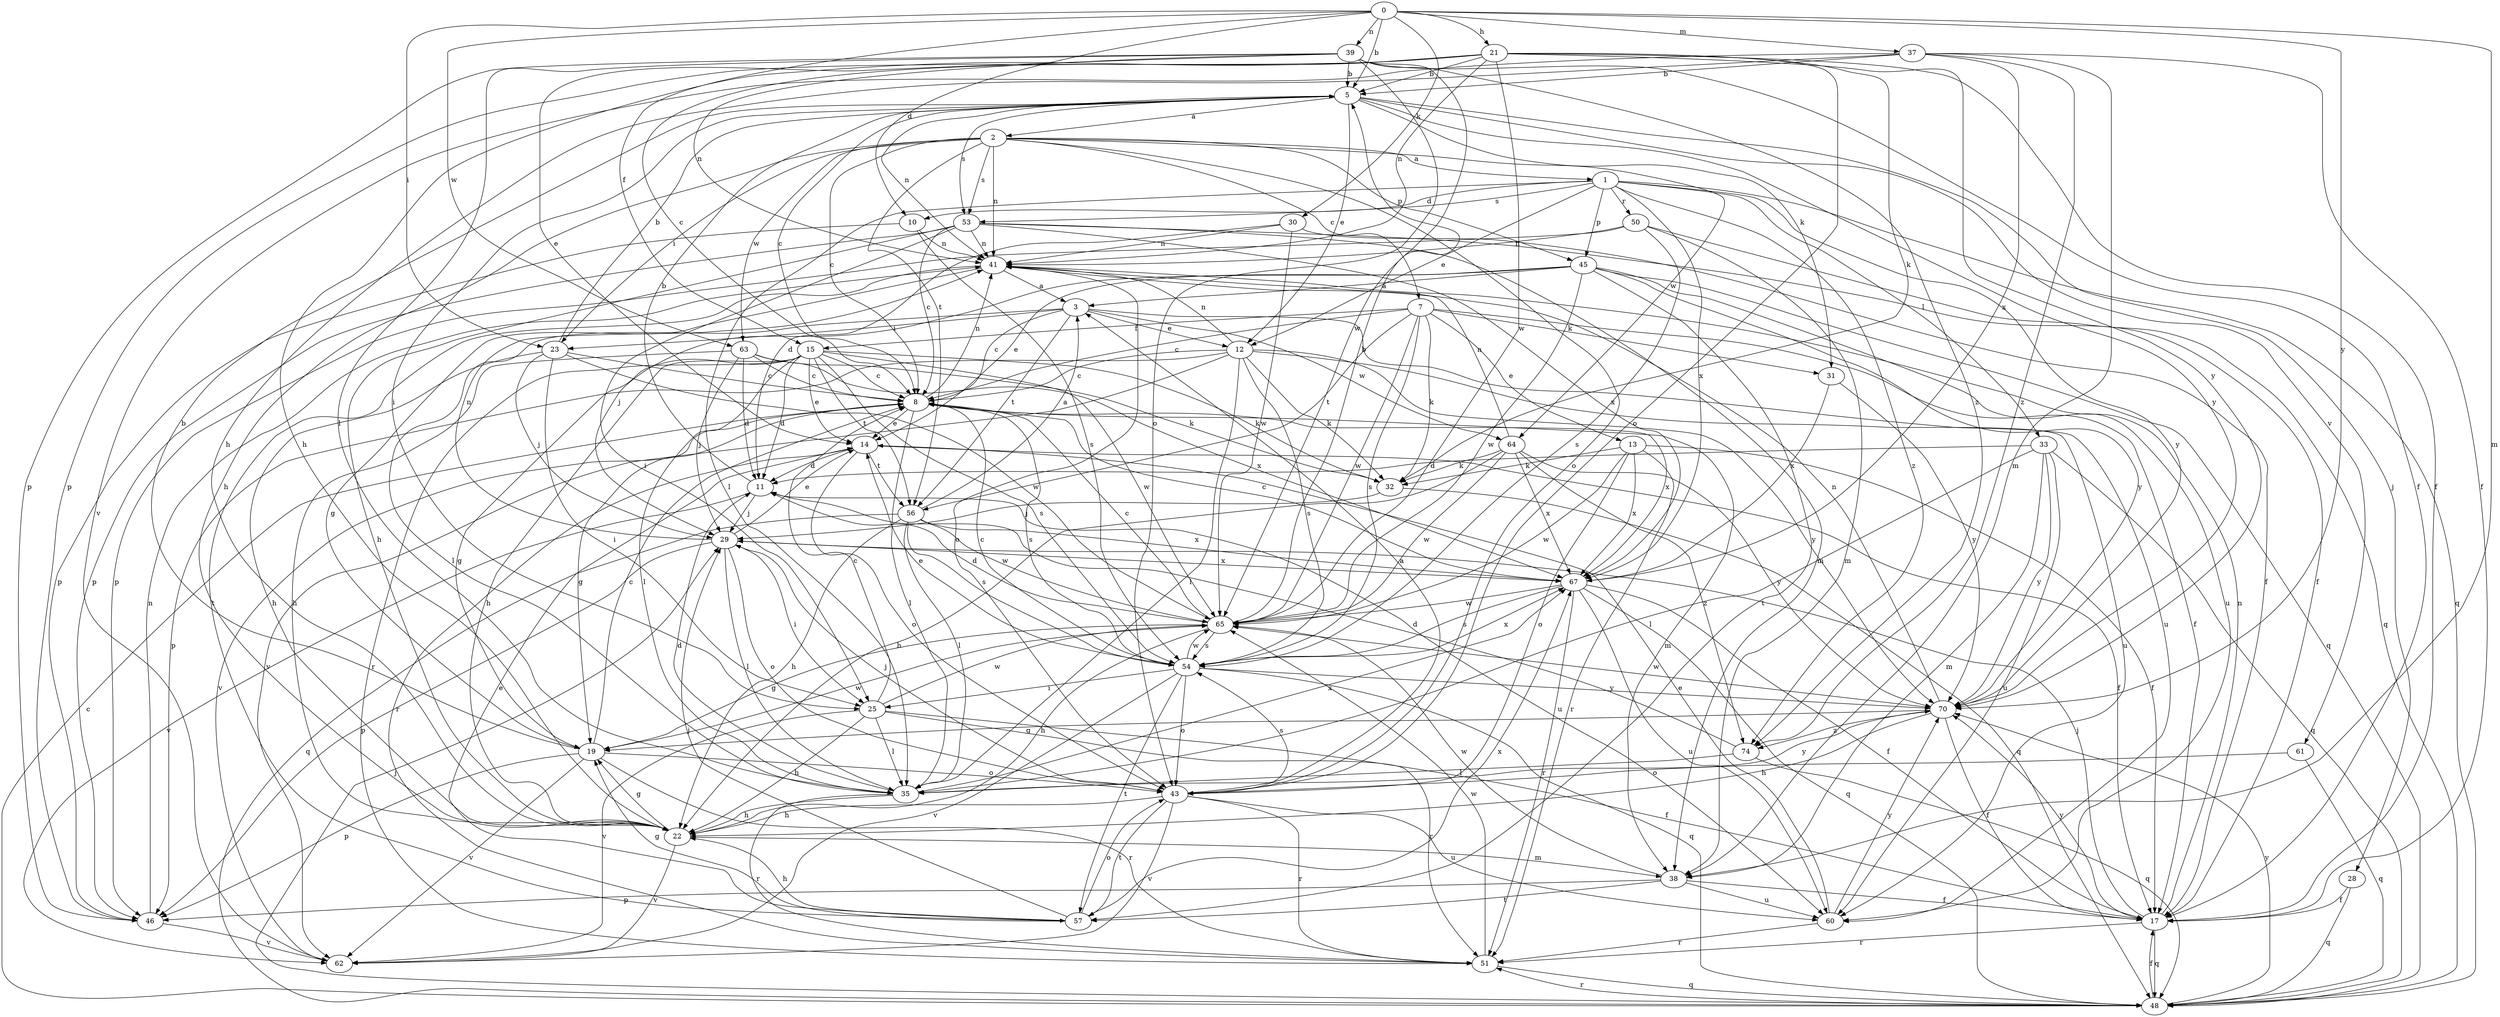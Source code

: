 strict digraph  {
0;
1;
2;
3;
5;
7;
8;
10;
11;
12;
13;
14;
15;
17;
19;
21;
22;
23;
25;
28;
29;
30;
31;
32;
33;
35;
37;
38;
39;
41;
43;
45;
46;
48;
50;
51;
53;
54;
56;
57;
60;
61;
62;
63;
64;
65;
67;
70;
74;
0 -> 5  [label=b];
0 -> 10  [label=d];
0 -> 15  [label=f];
0 -> 21  [label=h];
0 -> 23  [label=i];
0 -> 30  [label=k];
0 -> 37  [label=m];
0 -> 38  [label=m];
0 -> 39  [label=n];
0 -> 63  [label=w];
0 -> 70  [label=y];
1 -> 10  [label=d];
1 -> 12  [label=e];
1 -> 33  [label=l];
1 -> 35  [label=l];
1 -> 45  [label=p];
1 -> 48  [label=q];
1 -> 50  [label=r];
1 -> 53  [label=s];
1 -> 67  [label=x];
1 -> 70  [label=y];
1 -> 74  [label=z];
2 -> 1  [label=a];
2 -> 7  [label=c];
2 -> 8  [label=c];
2 -> 22  [label=h];
2 -> 23  [label=i];
2 -> 41  [label=n];
2 -> 43  [label=o];
2 -> 45  [label=p];
2 -> 53  [label=s];
2 -> 56  [label=t];
2 -> 63  [label=w];
2 -> 64  [label=w];
3 -> 8  [label=c];
3 -> 12  [label=e];
3 -> 23  [label=i];
3 -> 35  [label=l];
3 -> 56  [label=t];
3 -> 60  [label=u];
3 -> 64  [label=w];
5 -> 2  [label=a];
5 -> 8  [label=c];
5 -> 12  [label=e];
5 -> 25  [label=i];
5 -> 28  [label=j];
5 -> 31  [label=k];
5 -> 41  [label=n];
5 -> 53  [label=s];
5 -> 61  [label=v];
5 -> 70  [label=y];
7 -> 8  [label=c];
7 -> 13  [label=e];
7 -> 15  [label=f];
7 -> 17  [label=f];
7 -> 31  [label=k];
7 -> 32  [label=k];
7 -> 54  [label=s];
7 -> 56  [label=t];
7 -> 65  [label=w];
8 -> 14  [label=e];
8 -> 19  [label=g];
8 -> 35  [label=l];
8 -> 38  [label=m];
8 -> 41  [label=n];
8 -> 54  [label=s];
8 -> 62  [label=v];
8 -> 67  [label=x];
10 -> 41  [label=n];
10 -> 46  [label=p];
10 -> 54  [label=s];
11 -> 5  [label=b];
11 -> 29  [label=j];
11 -> 60  [label=u];
11 -> 62  [label=v];
12 -> 8  [label=c];
12 -> 32  [label=k];
12 -> 35  [label=l];
12 -> 41  [label=n];
12 -> 46  [label=p];
12 -> 54  [label=s];
12 -> 60  [label=u];
12 -> 62  [label=v];
12 -> 70  [label=y];
13 -> 17  [label=f];
13 -> 32  [label=k];
13 -> 43  [label=o];
13 -> 51  [label=r];
13 -> 65  [label=w];
13 -> 67  [label=x];
14 -> 11  [label=d];
14 -> 17  [label=f];
14 -> 43  [label=o];
14 -> 51  [label=r];
14 -> 56  [label=t];
15 -> 8  [label=c];
15 -> 11  [label=d];
15 -> 14  [label=e];
15 -> 19  [label=g];
15 -> 22  [label=h];
15 -> 32  [label=k];
15 -> 35  [label=l];
15 -> 51  [label=r];
15 -> 54  [label=s];
15 -> 56  [label=t];
15 -> 65  [label=w];
17 -> 29  [label=j];
17 -> 41  [label=n];
17 -> 48  [label=q];
17 -> 51  [label=r];
17 -> 70  [label=y];
19 -> 5  [label=b];
19 -> 8  [label=c];
19 -> 43  [label=o];
19 -> 46  [label=p];
19 -> 51  [label=r];
19 -> 62  [label=v];
19 -> 65  [label=w];
21 -> 5  [label=b];
21 -> 8  [label=c];
21 -> 17  [label=f];
21 -> 22  [label=h];
21 -> 32  [label=k];
21 -> 41  [label=n];
21 -> 43  [label=o];
21 -> 46  [label=p];
21 -> 65  [label=w];
21 -> 70  [label=y];
22 -> 19  [label=g];
22 -> 38  [label=m];
22 -> 62  [label=v];
23 -> 5  [label=b];
23 -> 8  [label=c];
23 -> 22  [label=h];
23 -> 25  [label=i];
23 -> 29  [label=j];
23 -> 65  [label=w];
25 -> 8  [label=c];
25 -> 17  [label=f];
25 -> 22  [label=h];
25 -> 35  [label=l];
25 -> 51  [label=r];
25 -> 62  [label=v];
25 -> 65  [label=w];
28 -> 17  [label=f];
28 -> 48  [label=q];
29 -> 14  [label=e];
29 -> 25  [label=i];
29 -> 35  [label=l];
29 -> 41  [label=n];
29 -> 43  [label=o];
29 -> 46  [label=p];
29 -> 67  [label=x];
30 -> 11  [label=d];
30 -> 17  [label=f];
30 -> 41  [label=n];
30 -> 65  [label=w];
31 -> 67  [label=x];
31 -> 70  [label=y];
32 -> 29  [label=j];
32 -> 48  [label=q];
33 -> 11  [label=d];
33 -> 35  [label=l];
33 -> 38  [label=m];
33 -> 48  [label=q];
33 -> 60  [label=u];
33 -> 70  [label=y];
35 -> 11  [label=d];
35 -> 22  [label=h];
35 -> 51  [label=r];
35 -> 67  [label=x];
35 -> 70  [label=y];
37 -> 5  [label=b];
37 -> 17  [label=f];
37 -> 22  [label=h];
37 -> 38  [label=m];
37 -> 62  [label=v];
37 -> 67  [label=x];
37 -> 74  [label=z];
38 -> 17  [label=f];
38 -> 46  [label=p];
38 -> 57  [label=t];
38 -> 60  [label=u];
38 -> 65  [label=w];
39 -> 5  [label=b];
39 -> 14  [label=e];
39 -> 17  [label=f];
39 -> 35  [label=l];
39 -> 41  [label=n];
39 -> 43  [label=o];
39 -> 46  [label=p];
39 -> 65  [label=w];
39 -> 74  [label=z];
41 -> 3  [label=a];
41 -> 19  [label=g];
41 -> 43  [label=o];
41 -> 57  [label=t];
43 -> 3  [label=a];
43 -> 22  [label=h];
43 -> 29  [label=j];
43 -> 51  [label=r];
43 -> 54  [label=s];
43 -> 57  [label=t];
43 -> 60  [label=u];
43 -> 62  [label=v];
45 -> 3  [label=a];
45 -> 14  [label=e];
45 -> 29  [label=j];
45 -> 48  [label=q];
45 -> 57  [label=t];
45 -> 60  [label=u];
45 -> 65  [label=w];
45 -> 70  [label=y];
46 -> 41  [label=n];
46 -> 62  [label=v];
48 -> 8  [label=c];
48 -> 17  [label=f];
48 -> 29  [label=j];
48 -> 51  [label=r];
48 -> 70  [label=y];
50 -> 38  [label=m];
50 -> 41  [label=n];
50 -> 46  [label=p];
50 -> 48  [label=q];
50 -> 54  [label=s];
51 -> 48  [label=q];
51 -> 65  [label=w];
53 -> 8  [label=c];
53 -> 17  [label=f];
53 -> 22  [label=h];
53 -> 25  [label=i];
53 -> 38  [label=m];
53 -> 41  [label=n];
53 -> 46  [label=p];
53 -> 67  [label=x];
54 -> 8  [label=c];
54 -> 14  [label=e];
54 -> 25  [label=i];
54 -> 43  [label=o];
54 -> 48  [label=q];
54 -> 57  [label=t];
54 -> 62  [label=v];
54 -> 65  [label=w];
54 -> 67  [label=x];
54 -> 70  [label=y];
56 -> 3  [label=a];
56 -> 22  [label=h];
56 -> 35  [label=l];
56 -> 48  [label=q];
56 -> 54  [label=s];
56 -> 65  [label=w];
56 -> 67  [label=x];
57 -> 14  [label=e];
57 -> 19  [label=g];
57 -> 22  [label=h];
57 -> 29  [label=j];
57 -> 43  [label=o];
57 -> 67  [label=x];
60 -> 14  [label=e];
60 -> 51  [label=r];
60 -> 70  [label=y];
61 -> 43  [label=o];
61 -> 48  [label=q];
63 -> 8  [label=c];
63 -> 11  [label=d];
63 -> 22  [label=h];
63 -> 29  [label=j];
63 -> 32  [label=k];
63 -> 67  [label=x];
64 -> 22  [label=h];
64 -> 32  [label=k];
64 -> 41  [label=n];
64 -> 65  [label=w];
64 -> 67  [label=x];
64 -> 70  [label=y];
64 -> 74  [label=z];
65 -> 5  [label=b];
65 -> 8  [label=c];
65 -> 11  [label=d];
65 -> 19  [label=g];
65 -> 22  [label=h];
65 -> 54  [label=s];
67 -> 8  [label=c];
67 -> 17  [label=f];
67 -> 48  [label=q];
67 -> 51  [label=r];
67 -> 54  [label=s];
67 -> 60  [label=u];
67 -> 65  [label=w];
70 -> 17  [label=f];
70 -> 19  [label=g];
70 -> 22  [label=h];
70 -> 41  [label=n];
70 -> 65  [label=w];
70 -> 74  [label=z];
74 -> 11  [label=d];
74 -> 35  [label=l];
74 -> 48  [label=q];
}
